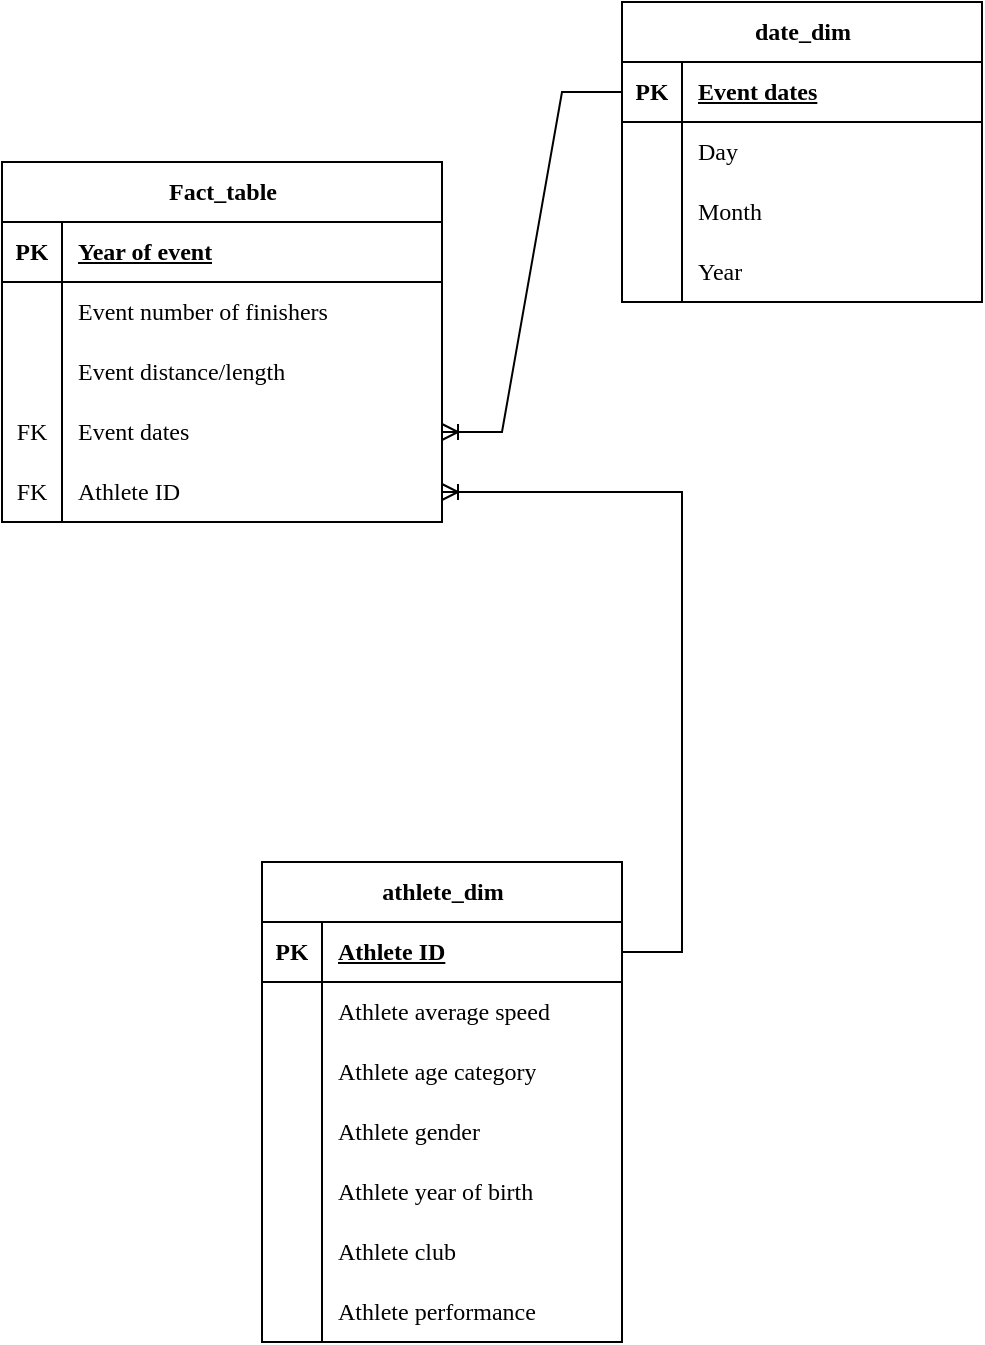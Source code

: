 <mxfile version="24.5.1" type="github">
  <diagram id="R2lEEEUBdFMjLlhIrx00" name="Page-1">
    <mxGraphModel dx="1434" dy="784" grid="1" gridSize="10" guides="1" tooltips="1" connect="1" arrows="1" fold="1" page="1" pageScale="1" pageWidth="850" pageHeight="1100" math="0" shadow="0" extFonts="Permanent Marker^https://fonts.googleapis.com/css?family=Permanent+Marker">
      <root>
        <mxCell id="0" />
        <mxCell id="1" parent="0" />
        <mxCell id="h6PJKwzIej8ZUq7lIwA2-9" value="Fact_table" style="shape=table;startSize=30;container=1;collapsible=1;childLayout=tableLayout;fixedRows=1;rowLines=0;fontStyle=1;align=center;resizeLast=1;html=1;labelBackgroundColor=default;labelBorderColor=none;fontFamily=Georgia;" vertex="1" parent="1">
          <mxGeometry x="170" y="200" width="220" height="180" as="geometry" />
        </mxCell>
        <mxCell id="h6PJKwzIej8ZUq7lIwA2-10" value="" style="shape=tableRow;horizontal=0;startSize=0;swimlaneHead=0;swimlaneBody=0;fillColor=none;collapsible=0;dropTarget=0;points=[[0,0.5],[1,0.5]];portConstraint=eastwest;top=0;left=0;right=0;bottom=1;labelBackgroundColor=default;labelBorderColor=none;fontFamily=Georgia;" vertex="1" parent="h6PJKwzIej8ZUq7lIwA2-9">
          <mxGeometry y="30" width="220" height="30" as="geometry" />
        </mxCell>
        <mxCell id="h6PJKwzIej8ZUq7lIwA2-11" value="PK" style="shape=partialRectangle;connectable=0;fillColor=none;top=0;left=0;bottom=0;right=0;fontStyle=1;overflow=hidden;whiteSpace=wrap;html=1;labelBackgroundColor=default;labelBorderColor=none;fontFamily=Georgia;" vertex="1" parent="h6PJKwzIej8ZUq7lIwA2-10">
          <mxGeometry width="30" height="30" as="geometry">
            <mxRectangle width="30" height="30" as="alternateBounds" />
          </mxGeometry>
        </mxCell>
        <mxCell id="h6PJKwzIej8ZUq7lIwA2-12" value="Year of event" style="shape=partialRectangle;connectable=0;fillColor=none;top=0;left=0;bottom=0;right=0;align=left;spacingLeft=6;fontStyle=5;overflow=hidden;whiteSpace=wrap;html=1;labelBackgroundColor=default;labelBorderColor=none;fontFamily=Georgia;" vertex="1" parent="h6PJKwzIej8ZUq7lIwA2-10">
          <mxGeometry x="30" width="190" height="30" as="geometry">
            <mxRectangle width="190" height="30" as="alternateBounds" />
          </mxGeometry>
        </mxCell>
        <mxCell id="h6PJKwzIej8ZUq7lIwA2-13" value="" style="shape=tableRow;horizontal=0;startSize=0;swimlaneHead=0;swimlaneBody=0;fillColor=none;collapsible=0;dropTarget=0;points=[[0,0.5],[1,0.5]];portConstraint=eastwest;top=0;left=0;right=0;bottom=0;labelBackgroundColor=default;labelBorderColor=none;fontFamily=Georgia;" vertex="1" parent="h6PJKwzIej8ZUq7lIwA2-9">
          <mxGeometry y="60" width="220" height="30" as="geometry" />
        </mxCell>
        <mxCell id="h6PJKwzIej8ZUq7lIwA2-14" value="" style="shape=partialRectangle;connectable=0;fillColor=none;top=0;left=0;bottom=0;right=0;editable=1;overflow=hidden;whiteSpace=wrap;html=1;labelBackgroundColor=default;labelBorderColor=none;fontFamily=Georgia;" vertex="1" parent="h6PJKwzIej8ZUq7lIwA2-13">
          <mxGeometry width="30" height="30" as="geometry">
            <mxRectangle width="30" height="30" as="alternateBounds" />
          </mxGeometry>
        </mxCell>
        <mxCell id="h6PJKwzIej8ZUq7lIwA2-15" value="Event number of finishers" style="shape=partialRectangle;connectable=0;fillColor=none;top=0;left=0;bottom=0;right=0;align=left;spacingLeft=6;overflow=hidden;whiteSpace=wrap;html=1;labelBackgroundColor=default;labelBorderColor=none;fontFamily=Georgia;" vertex="1" parent="h6PJKwzIej8ZUq7lIwA2-13">
          <mxGeometry x="30" width="190" height="30" as="geometry">
            <mxRectangle width="190" height="30" as="alternateBounds" />
          </mxGeometry>
        </mxCell>
        <mxCell id="h6PJKwzIej8ZUq7lIwA2-16" value="" style="shape=tableRow;horizontal=0;startSize=0;swimlaneHead=0;swimlaneBody=0;fillColor=none;collapsible=0;dropTarget=0;points=[[0,0.5],[1,0.5]];portConstraint=eastwest;top=0;left=0;right=0;bottom=0;labelBackgroundColor=default;labelBorderColor=none;fontFamily=Georgia;" vertex="1" parent="h6PJKwzIej8ZUq7lIwA2-9">
          <mxGeometry y="90" width="220" height="30" as="geometry" />
        </mxCell>
        <mxCell id="h6PJKwzIej8ZUq7lIwA2-17" value="" style="shape=partialRectangle;connectable=0;fillColor=none;top=0;left=0;bottom=0;right=0;editable=1;overflow=hidden;whiteSpace=wrap;html=1;labelBackgroundColor=default;labelBorderColor=none;fontFamily=Georgia;" vertex="1" parent="h6PJKwzIej8ZUq7lIwA2-16">
          <mxGeometry width="30" height="30" as="geometry">
            <mxRectangle width="30" height="30" as="alternateBounds" />
          </mxGeometry>
        </mxCell>
        <mxCell id="h6PJKwzIej8ZUq7lIwA2-18" value="Event distance/length" style="shape=partialRectangle;connectable=0;fillColor=none;top=0;left=0;bottom=0;right=0;align=left;spacingLeft=6;overflow=hidden;whiteSpace=wrap;html=1;labelBackgroundColor=default;labelBorderColor=none;fontFamily=Georgia;" vertex="1" parent="h6PJKwzIej8ZUq7lIwA2-16">
          <mxGeometry x="30" width="190" height="30" as="geometry">
            <mxRectangle width="190" height="30" as="alternateBounds" />
          </mxGeometry>
        </mxCell>
        <mxCell id="h6PJKwzIej8ZUq7lIwA2-19" value="" style="shape=tableRow;horizontal=0;startSize=0;swimlaneHead=0;swimlaneBody=0;fillColor=none;collapsible=0;dropTarget=0;points=[[0,0.5],[1,0.5]];portConstraint=eastwest;top=0;left=0;right=0;bottom=0;labelBackgroundColor=default;labelBorderColor=none;fontFamily=Georgia;" vertex="1" parent="h6PJKwzIej8ZUq7lIwA2-9">
          <mxGeometry y="120" width="220" height="30" as="geometry" />
        </mxCell>
        <mxCell id="h6PJKwzIej8ZUq7lIwA2-20" value="FK" style="shape=partialRectangle;connectable=0;fillColor=none;top=0;left=0;bottom=0;right=0;editable=1;overflow=hidden;whiteSpace=wrap;html=1;labelBackgroundColor=default;labelBorderColor=none;fontFamily=Georgia;" vertex="1" parent="h6PJKwzIej8ZUq7lIwA2-19">
          <mxGeometry width="30" height="30" as="geometry">
            <mxRectangle width="30" height="30" as="alternateBounds" />
          </mxGeometry>
        </mxCell>
        <mxCell id="h6PJKwzIej8ZUq7lIwA2-21" value="Event dates" style="shape=partialRectangle;connectable=0;fillColor=none;top=0;left=0;bottom=0;right=0;align=left;spacingLeft=6;overflow=hidden;whiteSpace=wrap;html=1;labelBackgroundColor=default;labelBorderColor=none;fontFamily=Georgia;" vertex="1" parent="h6PJKwzIej8ZUq7lIwA2-19">
          <mxGeometry x="30" width="190" height="30" as="geometry">
            <mxRectangle width="190" height="30" as="alternateBounds" />
          </mxGeometry>
        </mxCell>
        <mxCell id="h6PJKwzIej8ZUq7lIwA2-40" style="shape=tableRow;horizontal=0;startSize=0;swimlaneHead=0;swimlaneBody=0;fillColor=none;collapsible=0;dropTarget=0;points=[[0,0.5],[1,0.5]];portConstraint=eastwest;top=0;left=0;right=0;bottom=0;labelBackgroundColor=default;labelBorderColor=none;fontFamily=Georgia;" vertex="1" parent="h6PJKwzIej8ZUq7lIwA2-9">
          <mxGeometry y="150" width="220" height="30" as="geometry" />
        </mxCell>
        <mxCell id="h6PJKwzIej8ZUq7lIwA2-41" value="FK" style="shape=partialRectangle;connectable=0;fillColor=none;top=0;left=0;bottom=0;right=0;editable=1;overflow=hidden;whiteSpace=wrap;html=1;labelBackgroundColor=default;labelBorderColor=none;fontFamily=Georgia;" vertex="1" parent="h6PJKwzIej8ZUq7lIwA2-40">
          <mxGeometry width="30" height="30" as="geometry">
            <mxRectangle width="30" height="30" as="alternateBounds" />
          </mxGeometry>
        </mxCell>
        <mxCell id="h6PJKwzIej8ZUq7lIwA2-42" value="Athlete ID" style="shape=partialRectangle;connectable=0;fillColor=none;top=0;left=0;bottom=0;right=0;align=left;spacingLeft=6;overflow=hidden;whiteSpace=wrap;html=1;labelBackgroundColor=default;labelBorderColor=none;fontFamily=Georgia;" vertex="1" parent="h6PJKwzIej8ZUq7lIwA2-40">
          <mxGeometry x="30" width="190" height="30" as="geometry">
            <mxRectangle width="190" height="30" as="alternateBounds" />
          </mxGeometry>
        </mxCell>
        <mxCell id="h6PJKwzIej8ZUq7lIwA2-48" value="athlete_dim" style="shape=table;startSize=30;container=1;collapsible=1;childLayout=tableLayout;fixedRows=1;rowLines=0;fontStyle=1;align=center;resizeLast=1;html=1;labelBackgroundColor=default;labelBorderColor=none;fontFamily=Georgia;" vertex="1" parent="1">
          <mxGeometry x="300" y="550" width="180" height="240" as="geometry" />
        </mxCell>
        <mxCell id="h6PJKwzIej8ZUq7lIwA2-49" value="" style="shape=tableRow;horizontal=0;startSize=0;swimlaneHead=0;swimlaneBody=0;fillColor=none;collapsible=0;dropTarget=0;points=[[0,0.5],[1,0.5]];portConstraint=eastwest;top=0;left=0;right=0;bottom=1;labelBackgroundColor=default;labelBorderColor=none;fontFamily=Georgia;" vertex="1" parent="h6PJKwzIej8ZUq7lIwA2-48">
          <mxGeometry y="30" width="180" height="30" as="geometry" />
        </mxCell>
        <mxCell id="h6PJKwzIej8ZUq7lIwA2-50" value="PK" style="shape=partialRectangle;connectable=0;fillColor=none;top=0;left=0;bottom=0;right=0;fontStyle=1;overflow=hidden;whiteSpace=wrap;html=1;labelBackgroundColor=default;labelBorderColor=none;fontFamily=Georgia;" vertex="1" parent="h6PJKwzIej8ZUq7lIwA2-49">
          <mxGeometry width="30" height="30" as="geometry">
            <mxRectangle width="30" height="30" as="alternateBounds" />
          </mxGeometry>
        </mxCell>
        <mxCell id="h6PJKwzIej8ZUq7lIwA2-51" value="Athlete ID" style="shape=partialRectangle;connectable=0;fillColor=none;top=0;left=0;bottom=0;right=0;align=left;spacingLeft=6;fontStyle=5;overflow=hidden;whiteSpace=wrap;html=1;labelBackgroundColor=default;labelBorderColor=none;fontFamily=Georgia;" vertex="1" parent="h6PJKwzIej8ZUq7lIwA2-49">
          <mxGeometry x="30" width="150" height="30" as="geometry">
            <mxRectangle width="150" height="30" as="alternateBounds" />
          </mxGeometry>
        </mxCell>
        <mxCell id="h6PJKwzIej8ZUq7lIwA2-52" value="" style="shape=tableRow;horizontal=0;startSize=0;swimlaneHead=0;swimlaneBody=0;fillColor=none;collapsible=0;dropTarget=0;points=[[0,0.5],[1,0.5]];portConstraint=eastwest;top=0;left=0;right=0;bottom=0;labelBackgroundColor=default;labelBorderColor=none;fontFamily=Georgia;" vertex="1" parent="h6PJKwzIej8ZUq7lIwA2-48">
          <mxGeometry y="60" width="180" height="30" as="geometry" />
        </mxCell>
        <mxCell id="h6PJKwzIej8ZUq7lIwA2-53" value="" style="shape=partialRectangle;connectable=0;fillColor=none;top=0;left=0;bottom=0;right=0;editable=1;overflow=hidden;whiteSpace=wrap;html=1;labelBackgroundColor=default;labelBorderColor=none;fontFamily=Georgia;" vertex="1" parent="h6PJKwzIej8ZUq7lIwA2-52">
          <mxGeometry width="30" height="30" as="geometry">
            <mxRectangle width="30" height="30" as="alternateBounds" />
          </mxGeometry>
        </mxCell>
        <mxCell id="h6PJKwzIej8ZUq7lIwA2-54" value="Athlete average speed" style="shape=partialRectangle;connectable=0;fillColor=none;top=0;left=0;bottom=0;right=0;align=left;spacingLeft=6;overflow=hidden;whiteSpace=wrap;html=1;labelBackgroundColor=default;labelBorderColor=none;fontFamily=Georgia;" vertex="1" parent="h6PJKwzIej8ZUq7lIwA2-52">
          <mxGeometry x="30" width="150" height="30" as="geometry">
            <mxRectangle width="150" height="30" as="alternateBounds" />
          </mxGeometry>
        </mxCell>
        <mxCell id="h6PJKwzIej8ZUq7lIwA2-55" value="" style="shape=tableRow;horizontal=0;startSize=0;swimlaneHead=0;swimlaneBody=0;fillColor=none;collapsible=0;dropTarget=0;points=[[0,0.5],[1,0.5]];portConstraint=eastwest;top=0;left=0;right=0;bottom=0;labelBackgroundColor=default;labelBorderColor=none;fontFamily=Georgia;" vertex="1" parent="h6PJKwzIej8ZUq7lIwA2-48">
          <mxGeometry y="90" width="180" height="30" as="geometry" />
        </mxCell>
        <mxCell id="h6PJKwzIej8ZUq7lIwA2-56" value="" style="shape=partialRectangle;connectable=0;fillColor=none;top=0;left=0;bottom=0;right=0;editable=1;overflow=hidden;whiteSpace=wrap;html=1;labelBackgroundColor=default;labelBorderColor=none;fontFamily=Georgia;" vertex="1" parent="h6PJKwzIej8ZUq7lIwA2-55">
          <mxGeometry width="30" height="30" as="geometry">
            <mxRectangle width="30" height="30" as="alternateBounds" />
          </mxGeometry>
        </mxCell>
        <mxCell id="h6PJKwzIej8ZUq7lIwA2-57" value="Athlete age category" style="shape=partialRectangle;connectable=0;fillColor=none;top=0;left=0;bottom=0;right=0;align=left;spacingLeft=6;overflow=hidden;whiteSpace=wrap;html=1;labelBackgroundColor=default;labelBorderColor=none;fontFamily=Georgia;" vertex="1" parent="h6PJKwzIej8ZUq7lIwA2-55">
          <mxGeometry x="30" width="150" height="30" as="geometry">
            <mxRectangle width="150" height="30" as="alternateBounds" />
          </mxGeometry>
        </mxCell>
        <mxCell id="h6PJKwzIej8ZUq7lIwA2-58" value="" style="shape=tableRow;horizontal=0;startSize=0;swimlaneHead=0;swimlaneBody=0;fillColor=none;collapsible=0;dropTarget=0;points=[[0,0.5],[1,0.5]];portConstraint=eastwest;top=0;left=0;right=0;bottom=0;labelBackgroundColor=default;labelBorderColor=none;fontFamily=Georgia;" vertex="1" parent="h6PJKwzIej8ZUq7lIwA2-48">
          <mxGeometry y="120" width="180" height="30" as="geometry" />
        </mxCell>
        <mxCell id="h6PJKwzIej8ZUq7lIwA2-59" value="" style="shape=partialRectangle;connectable=0;fillColor=none;top=0;left=0;bottom=0;right=0;editable=1;overflow=hidden;whiteSpace=wrap;html=1;labelBackgroundColor=default;labelBorderColor=none;fontFamily=Georgia;" vertex="1" parent="h6PJKwzIej8ZUq7lIwA2-58">
          <mxGeometry width="30" height="30" as="geometry">
            <mxRectangle width="30" height="30" as="alternateBounds" />
          </mxGeometry>
        </mxCell>
        <mxCell id="h6PJKwzIej8ZUq7lIwA2-60" value="Athlete gender" style="shape=partialRectangle;connectable=0;fillColor=none;top=0;left=0;bottom=0;right=0;align=left;spacingLeft=6;overflow=hidden;whiteSpace=wrap;html=1;labelBackgroundColor=default;labelBorderColor=none;fontFamily=Georgia;" vertex="1" parent="h6PJKwzIej8ZUq7lIwA2-58">
          <mxGeometry x="30" width="150" height="30" as="geometry">
            <mxRectangle width="150" height="30" as="alternateBounds" />
          </mxGeometry>
        </mxCell>
        <mxCell id="h6PJKwzIej8ZUq7lIwA2-68" style="shape=tableRow;horizontal=0;startSize=0;swimlaneHead=0;swimlaneBody=0;fillColor=none;collapsible=0;dropTarget=0;points=[[0,0.5],[1,0.5]];portConstraint=eastwest;top=0;left=0;right=0;bottom=0;labelBackgroundColor=default;labelBorderColor=none;fontFamily=Georgia;" vertex="1" parent="h6PJKwzIej8ZUq7lIwA2-48">
          <mxGeometry y="150" width="180" height="30" as="geometry" />
        </mxCell>
        <mxCell id="h6PJKwzIej8ZUq7lIwA2-69" style="shape=partialRectangle;connectable=0;fillColor=none;top=0;left=0;bottom=0;right=0;editable=1;overflow=hidden;whiteSpace=wrap;html=1;labelBackgroundColor=default;labelBorderColor=none;fontFamily=Georgia;" vertex="1" parent="h6PJKwzIej8ZUq7lIwA2-68">
          <mxGeometry width="30" height="30" as="geometry">
            <mxRectangle width="30" height="30" as="alternateBounds" />
          </mxGeometry>
        </mxCell>
        <mxCell id="h6PJKwzIej8ZUq7lIwA2-70" value="Athlete year of birth" style="shape=partialRectangle;connectable=0;fillColor=none;top=0;left=0;bottom=0;right=0;align=left;spacingLeft=6;overflow=hidden;whiteSpace=wrap;html=1;labelBackgroundColor=default;labelBorderColor=none;fontFamily=Georgia;" vertex="1" parent="h6PJKwzIej8ZUq7lIwA2-68">
          <mxGeometry x="30" width="150" height="30" as="geometry">
            <mxRectangle width="150" height="30" as="alternateBounds" />
          </mxGeometry>
        </mxCell>
        <mxCell id="h6PJKwzIej8ZUq7lIwA2-71" style="shape=tableRow;horizontal=0;startSize=0;swimlaneHead=0;swimlaneBody=0;fillColor=none;collapsible=0;dropTarget=0;points=[[0,0.5],[1,0.5]];portConstraint=eastwest;top=0;left=0;right=0;bottom=0;labelBackgroundColor=default;labelBorderColor=none;fontFamily=Georgia;" vertex="1" parent="h6PJKwzIej8ZUq7lIwA2-48">
          <mxGeometry y="180" width="180" height="30" as="geometry" />
        </mxCell>
        <mxCell id="h6PJKwzIej8ZUq7lIwA2-72" style="shape=partialRectangle;connectable=0;fillColor=none;top=0;left=0;bottom=0;right=0;editable=1;overflow=hidden;whiteSpace=wrap;html=1;labelBackgroundColor=default;labelBorderColor=none;fontFamily=Georgia;" vertex="1" parent="h6PJKwzIej8ZUq7lIwA2-71">
          <mxGeometry width="30" height="30" as="geometry">
            <mxRectangle width="30" height="30" as="alternateBounds" />
          </mxGeometry>
        </mxCell>
        <mxCell id="h6PJKwzIej8ZUq7lIwA2-73" value="Athlete club" style="shape=partialRectangle;connectable=0;fillColor=none;top=0;left=0;bottom=0;right=0;align=left;spacingLeft=6;overflow=hidden;whiteSpace=wrap;html=1;labelBackgroundColor=default;labelBorderColor=none;fontFamily=Georgia;" vertex="1" parent="h6PJKwzIej8ZUq7lIwA2-71">
          <mxGeometry x="30" width="150" height="30" as="geometry">
            <mxRectangle width="150" height="30" as="alternateBounds" />
          </mxGeometry>
        </mxCell>
        <mxCell id="h6PJKwzIej8ZUq7lIwA2-74" style="shape=tableRow;horizontal=0;startSize=0;swimlaneHead=0;swimlaneBody=0;fillColor=none;collapsible=0;dropTarget=0;points=[[0,0.5],[1,0.5]];portConstraint=eastwest;top=0;left=0;right=0;bottom=0;labelBackgroundColor=default;labelBorderColor=none;fontFamily=Georgia;" vertex="1" parent="h6PJKwzIej8ZUq7lIwA2-48">
          <mxGeometry y="210" width="180" height="30" as="geometry" />
        </mxCell>
        <mxCell id="h6PJKwzIej8ZUq7lIwA2-75" style="shape=partialRectangle;connectable=0;fillColor=none;top=0;left=0;bottom=0;right=0;editable=1;overflow=hidden;whiteSpace=wrap;html=1;labelBackgroundColor=default;labelBorderColor=none;fontFamily=Georgia;" vertex="1" parent="h6PJKwzIej8ZUq7lIwA2-74">
          <mxGeometry width="30" height="30" as="geometry">
            <mxRectangle width="30" height="30" as="alternateBounds" />
          </mxGeometry>
        </mxCell>
        <mxCell id="h6PJKwzIej8ZUq7lIwA2-76" value="Athlete performance" style="shape=partialRectangle;connectable=0;fillColor=none;top=0;left=0;bottom=0;right=0;align=left;spacingLeft=6;overflow=hidden;whiteSpace=wrap;html=1;labelBackgroundColor=default;labelBorderColor=none;fontFamily=Georgia;" vertex="1" parent="h6PJKwzIej8ZUq7lIwA2-74">
          <mxGeometry x="30" width="150" height="30" as="geometry">
            <mxRectangle width="150" height="30" as="alternateBounds" />
          </mxGeometry>
        </mxCell>
        <mxCell id="h6PJKwzIej8ZUq7lIwA2-64" value="" style="edgeStyle=entityRelationEdgeStyle;fontSize=12;html=1;endArrow=ERoneToMany;rounded=0;labelBackgroundColor=default;labelBorderColor=none;fontFamily=Georgia;" edge="1" parent="1" source="h6PJKwzIej8ZUq7lIwA2-49" target="h6PJKwzIej8ZUq7lIwA2-40">
          <mxGeometry width="100" height="100" relative="1" as="geometry">
            <mxPoint x="500" y="930" as="sourcePoint" />
            <mxPoint x="600" y="830" as="targetPoint" />
          </mxGeometry>
        </mxCell>
        <mxCell id="h6PJKwzIej8ZUq7lIwA2-77" value="date_dim" style="shape=table;startSize=30;container=1;collapsible=1;childLayout=tableLayout;fixedRows=1;rowLines=0;fontStyle=1;align=center;resizeLast=1;html=1;labelBackgroundColor=default;labelBorderColor=none;fontFamily=Georgia;" vertex="1" parent="1">
          <mxGeometry x="480" y="120" width="180" height="150" as="geometry" />
        </mxCell>
        <mxCell id="h6PJKwzIej8ZUq7lIwA2-78" value="" style="shape=tableRow;horizontal=0;startSize=0;swimlaneHead=0;swimlaneBody=0;fillColor=none;collapsible=0;dropTarget=0;points=[[0,0.5],[1,0.5]];portConstraint=eastwest;top=0;left=0;right=0;bottom=1;labelBackgroundColor=default;labelBorderColor=none;fontFamily=Georgia;" vertex="1" parent="h6PJKwzIej8ZUq7lIwA2-77">
          <mxGeometry y="30" width="180" height="30" as="geometry" />
        </mxCell>
        <mxCell id="h6PJKwzIej8ZUq7lIwA2-79" value="PK" style="shape=partialRectangle;connectable=0;fillColor=none;top=0;left=0;bottom=0;right=0;fontStyle=1;overflow=hidden;whiteSpace=wrap;html=1;labelBackgroundColor=default;labelBorderColor=none;fontFamily=Georgia;" vertex="1" parent="h6PJKwzIej8ZUq7lIwA2-78">
          <mxGeometry width="30" height="30" as="geometry">
            <mxRectangle width="30" height="30" as="alternateBounds" />
          </mxGeometry>
        </mxCell>
        <mxCell id="h6PJKwzIej8ZUq7lIwA2-80" value="Event dates" style="shape=partialRectangle;connectable=0;fillColor=none;top=0;left=0;bottom=0;right=0;align=left;spacingLeft=6;fontStyle=5;overflow=hidden;whiteSpace=wrap;html=1;labelBackgroundColor=default;labelBorderColor=none;fontFamily=Georgia;" vertex="1" parent="h6PJKwzIej8ZUq7lIwA2-78">
          <mxGeometry x="30" width="150" height="30" as="geometry">
            <mxRectangle width="150" height="30" as="alternateBounds" />
          </mxGeometry>
        </mxCell>
        <mxCell id="h6PJKwzIej8ZUq7lIwA2-81" value="" style="shape=tableRow;horizontal=0;startSize=0;swimlaneHead=0;swimlaneBody=0;fillColor=none;collapsible=0;dropTarget=0;points=[[0,0.5],[1,0.5]];portConstraint=eastwest;top=0;left=0;right=0;bottom=0;labelBackgroundColor=default;labelBorderColor=none;fontFamily=Georgia;" vertex="1" parent="h6PJKwzIej8ZUq7lIwA2-77">
          <mxGeometry y="60" width="180" height="30" as="geometry" />
        </mxCell>
        <mxCell id="h6PJKwzIej8ZUq7lIwA2-82" value="" style="shape=partialRectangle;connectable=0;fillColor=none;top=0;left=0;bottom=0;right=0;editable=1;overflow=hidden;whiteSpace=wrap;html=1;labelBackgroundColor=default;labelBorderColor=none;fontFamily=Georgia;" vertex="1" parent="h6PJKwzIej8ZUq7lIwA2-81">
          <mxGeometry width="30" height="30" as="geometry">
            <mxRectangle width="30" height="30" as="alternateBounds" />
          </mxGeometry>
        </mxCell>
        <mxCell id="h6PJKwzIej8ZUq7lIwA2-83" value="Day" style="shape=partialRectangle;connectable=0;fillColor=none;top=0;left=0;bottom=0;right=0;align=left;spacingLeft=6;overflow=hidden;whiteSpace=wrap;html=1;labelBackgroundColor=default;labelBorderColor=none;fontFamily=Georgia;" vertex="1" parent="h6PJKwzIej8ZUq7lIwA2-81">
          <mxGeometry x="30" width="150" height="30" as="geometry">
            <mxRectangle width="150" height="30" as="alternateBounds" />
          </mxGeometry>
        </mxCell>
        <mxCell id="h6PJKwzIej8ZUq7lIwA2-84" value="" style="shape=tableRow;horizontal=0;startSize=0;swimlaneHead=0;swimlaneBody=0;fillColor=none;collapsible=0;dropTarget=0;points=[[0,0.5],[1,0.5]];portConstraint=eastwest;top=0;left=0;right=0;bottom=0;labelBackgroundColor=default;labelBorderColor=none;fontFamily=Georgia;" vertex="1" parent="h6PJKwzIej8ZUq7lIwA2-77">
          <mxGeometry y="90" width="180" height="30" as="geometry" />
        </mxCell>
        <mxCell id="h6PJKwzIej8ZUq7lIwA2-85" value="" style="shape=partialRectangle;connectable=0;fillColor=none;top=0;left=0;bottom=0;right=0;editable=1;overflow=hidden;whiteSpace=wrap;html=1;labelBackgroundColor=default;labelBorderColor=none;fontFamily=Georgia;" vertex="1" parent="h6PJKwzIej8ZUq7lIwA2-84">
          <mxGeometry width="30" height="30" as="geometry">
            <mxRectangle width="30" height="30" as="alternateBounds" />
          </mxGeometry>
        </mxCell>
        <mxCell id="h6PJKwzIej8ZUq7lIwA2-86" value="Month" style="shape=partialRectangle;connectable=0;fillColor=none;top=0;left=0;bottom=0;right=0;align=left;spacingLeft=6;overflow=hidden;whiteSpace=wrap;html=1;labelBackgroundColor=default;labelBorderColor=none;fontFamily=Georgia;" vertex="1" parent="h6PJKwzIej8ZUq7lIwA2-84">
          <mxGeometry x="30" width="150" height="30" as="geometry">
            <mxRectangle width="150" height="30" as="alternateBounds" />
          </mxGeometry>
        </mxCell>
        <mxCell id="h6PJKwzIej8ZUq7lIwA2-87" value="" style="shape=tableRow;horizontal=0;startSize=0;swimlaneHead=0;swimlaneBody=0;fillColor=none;collapsible=0;dropTarget=0;points=[[0,0.5],[1,0.5]];portConstraint=eastwest;top=0;left=0;right=0;bottom=0;labelBackgroundColor=default;labelBorderColor=none;fontFamily=Georgia;" vertex="1" parent="h6PJKwzIej8ZUq7lIwA2-77">
          <mxGeometry y="120" width="180" height="30" as="geometry" />
        </mxCell>
        <mxCell id="h6PJKwzIej8ZUq7lIwA2-88" value="" style="shape=partialRectangle;connectable=0;fillColor=none;top=0;left=0;bottom=0;right=0;editable=1;overflow=hidden;whiteSpace=wrap;html=1;labelBackgroundColor=default;labelBorderColor=none;fontFamily=Georgia;" vertex="1" parent="h6PJKwzIej8ZUq7lIwA2-87">
          <mxGeometry width="30" height="30" as="geometry">
            <mxRectangle width="30" height="30" as="alternateBounds" />
          </mxGeometry>
        </mxCell>
        <mxCell id="h6PJKwzIej8ZUq7lIwA2-89" value="Year" style="shape=partialRectangle;connectable=0;fillColor=none;top=0;left=0;bottom=0;right=0;align=left;spacingLeft=6;overflow=hidden;whiteSpace=wrap;html=1;labelBackgroundColor=default;labelBorderColor=none;fontFamily=Georgia;" vertex="1" parent="h6PJKwzIej8ZUq7lIwA2-87">
          <mxGeometry x="30" width="150" height="30" as="geometry">
            <mxRectangle width="150" height="30" as="alternateBounds" />
          </mxGeometry>
        </mxCell>
        <mxCell id="h6PJKwzIej8ZUq7lIwA2-90" value="" style="edgeStyle=entityRelationEdgeStyle;fontSize=12;html=1;endArrow=ERoneToMany;rounded=0;exitX=0;exitY=0.5;exitDx=0;exitDy=0;labelBackgroundColor=default;labelBorderColor=none;fontFamily=Georgia;" edge="1" parent="1" source="h6PJKwzIej8ZUq7lIwA2-78" target="h6PJKwzIej8ZUq7lIwA2-19">
          <mxGeometry width="100" height="100" relative="1" as="geometry">
            <mxPoint x="440" y="650" as="sourcePoint" />
            <mxPoint x="540" y="550" as="targetPoint" />
          </mxGeometry>
        </mxCell>
      </root>
    </mxGraphModel>
  </diagram>
</mxfile>
